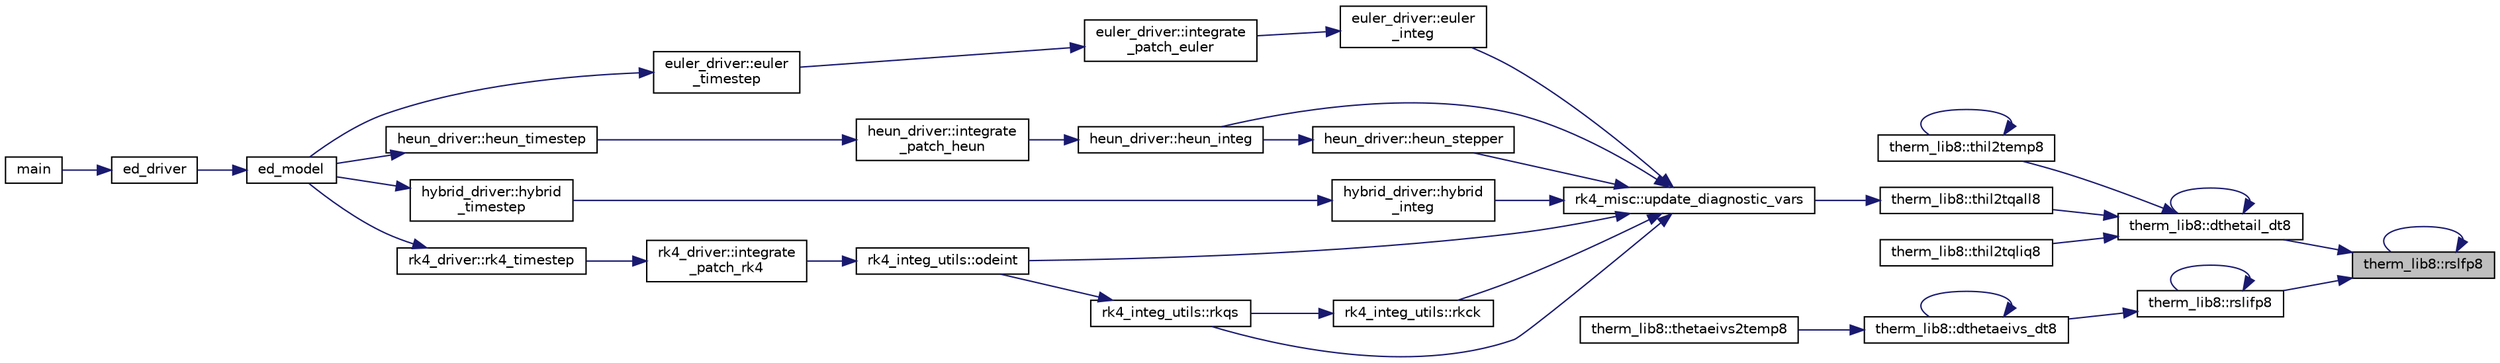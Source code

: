 digraph "therm_lib8::rslfp8"
{
 // LATEX_PDF_SIZE
  edge [fontname="Helvetica",fontsize="10",labelfontname="Helvetica",labelfontsize="10"];
  node [fontname="Helvetica",fontsize="10",shape=record];
  rankdir="RL";
  Node1 [label="therm_lib8::rslfp8",height=0.2,width=0.4,color="black", fillcolor="grey75", style="filled", fontcolor="black",tooltip=" "];
  Node1 -> Node2 [dir="back",color="midnightblue",fontsize="10",style="solid"];
  Node2 [label="therm_lib8::dthetail_dt8",height=0.2,width=0.4,color="black", fillcolor="white", style="filled",URL="$namespacetherm__lib8.html#acd882aa1f52e8cbaee8065ca35eb5867",tooltip=" "];
  Node2 -> Node2 [dir="back",color="midnightblue",fontsize="10",style="solid"];
  Node2 -> Node3 [dir="back",color="midnightblue",fontsize="10",style="solid"];
  Node3 [label="therm_lib8::thil2temp8",height=0.2,width=0.4,color="black", fillcolor="white", style="filled",URL="$namespacetherm__lib8.html#a7d009d0d3507e656b58c9eb70c747598",tooltip=" "];
  Node3 -> Node3 [dir="back",color="midnightblue",fontsize="10",style="solid"];
  Node2 -> Node4 [dir="back",color="midnightblue",fontsize="10",style="solid"];
  Node4 [label="therm_lib8::thil2tqall8",height=0.2,width=0.4,color="black", fillcolor="white", style="filled",URL="$namespacetherm__lib8.html#ac25af6f3203cd6cbf1e3933ae25eaeca",tooltip=" "];
  Node4 -> Node5 [dir="back",color="midnightblue",fontsize="10",style="solid"];
  Node5 [label="rk4_misc::update_diagnostic_vars",height=0.2,width=0.4,color="black", fillcolor="white", style="filled",URL="$namespacerk4__misc.html#a1d4d4a8632749f2ae1611575efdf75cb",tooltip=" "];
  Node5 -> Node6 [dir="back",color="midnightblue",fontsize="10",style="solid"];
  Node6 [label="euler_driver::euler\l_integ",height=0.2,width=0.4,color="black", fillcolor="white", style="filled",URL="$namespaceeuler__driver.html#aebf9f5fedece6cef3feb10e627f4e527",tooltip=" "];
  Node6 -> Node7 [dir="back",color="midnightblue",fontsize="10",style="solid"];
  Node7 [label="euler_driver::integrate\l_patch_euler",height=0.2,width=0.4,color="black", fillcolor="white", style="filled",URL="$namespaceeuler__driver.html#a22c3b83ca15e3a80e0c05371c83cedab",tooltip=" "];
  Node7 -> Node8 [dir="back",color="midnightblue",fontsize="10",style="solid"];
  Node8 [label="euler_driver::euler\l_timestep",height=0.2,width=0.4,color="black", fillcolor="white", style="filled",URL="$namespaceeuler__driver.html#a55664cda4554324c478d426edcc090ba",tooltip=" "];
  Node8 -> Node9 [dir="back",color="midnightblue",fontsize="10",style="solid"];
  Node9 [label="ed_model",height=0.2,width=0.4,color="black", fillcolor="white", style="filled",URL="$ed__model_8_f90.html#a9804b9ca3fcb1b4e17171d786d50c32c",tooltip="Begins, updates, and outputs results from ecosystem simulation."];
  Node9 -> Node10 [dir="back",color="midnightblue",fontsize="10",style="solid"];
  Node10 [label="ed_driver",height=0.2,width=0.4,color="black", fillcolor="white", style="filled",URL="$ed__driver_8_f90.html#a5706bd8bee60960fe8166de1870e47da",tooltip=" "];
  Node10 -> Node11 [dir="back",color="midnightblue",fontsize="10",style="solid"];
  Node11 [label="main",height=0.2,width=0.4,color="black", fillcolor="white", style="filled",URL="$edmain_8_f90.html#a8ec2266d83cd6c0b762cbcbc92c0af3d",tooltip=" "];
  Node5 -> Node12 [dir="back",color="midnightblue",fontsize="10",style="solid"];
  Node12 [label="heun_driver::heun_integ",height=0.2,width=0.4,color="black", fillcolor="white", style="filled",URL="$namespaceheun__driver.html#af9332131a749001cd8a8e0e010a2ad53",tooltip=" "];
  Node12 -> Node13 [dir="back",color="midnightblue",fontsize="10",style="solid"];
  Node13 [label="heun_driver::integrate\l_patch_heun",height=0.2,width=0.4,color="black", fillcolor="white", style="filled",URL="$namespaceheun__driver.html#abb1bb84ab9ad1d5dc5aec57b996752f8",tooltip=" "];
  Node13 -> Node14 [dir="back",color="midnightblue",fontsize="10",style="solid"];
  Node14 [label="heun_driver::heun_timestep",height=0.2,width=0.4,color="black", fillcolor="white", style="filled",URL="$namespaceheun__driver.html#afef0343ba81822423a4a5ebfa053686a",tooltip=" "];
  Node14 -> Node9 [dir="back",color="midnightblue",fontsize="10",style="solid"];
  Node5 -> Node15 [dir="back",color="midnightblue",fontsize="10",style="solid"];
  Node15 [label="heun_driver::heun_stepper",height=0.2,width=0.4,color="black", fillcolor="white", style="filled",URL="$namespaceheun__driver.html#a4c0c7b15d52471a427c0833e1d6e1918",tooltip=" "];
  Node15 -> Node12 [dir="back",color="midnightblue",fontsize="10",style="solid"];
  Node5 -> Node16 [dir="back",color="midnightblue",fontsize="10",style="solid"];
  Node16 [label="hybrid_driver::hybrid\l_integ",height=0.2,width=0.4,color="black", fillcolor="white", style="filled",URL="$namespacehybrid__driver.html#ad5f85fbe933837294251a604c869f7bb",tooltip=" "];
  Node16 -> Node17 [dir="back",color="midnightblue",fontsize="10",style="solid"];
  Node17 [label="hybrid_driver::hybrid\l_timestep",height=0.2,width=0.4,color="black", fillcolor="white", style="filled",URL="$namespacehybrid__driver.html#a579b44c8008742b4e1728108d2c7b0d3",tooltip=" "];
  Node17 -> Node9 [dir="back",color="midnightblue",fontsize="10",style="solid"];
  Node5 -> Node18 [dir="back",color="midnightblue",fontsize="10",style="solid"];
  Node18 [label="rk4_integ_utils::odeint",height=0.2,width=0.4,color="black", fillcolor="white", style="filled",URL="$namespacerk4__integ__utils.html#a479cb673a6f002065a13f3888a76fc5c",tooltip=" "];
  Node18 -> Node19 [dir="back",color="midnightblue",fontsize="10",style="solid"];
  Node19 [label="rk4_driver::integrate\l_patch_rk4",height=0.2,width=0.4,color="black", fillcolor="white", style="filled",URL="$namespacerk4__driver.html#a79d5c3b592f5f6ea9e9799a4f07e49a9",tooltip=" "];
  Node19 -> Node20 [dir="back",color="midnightblue",fontsize="10",style="solid"];
  Node20 [label="rk4_driver::rk4_timestep",height=0.2,width=0.4,color="black", fillcolor="white", style="filled",URL="$namespacerk4__driver.html#abf8bd20405c7ed6a7bab3bdb18d8de87",tooltip=" "];
  Node20 -> Node9 [dir="back",color="midnightblue",fontsize="10",style="solid"];
  Node5 -> Node21 [dir="back",color="midnightblue",fontsize="10",style="solid"];
  Node21 [label="rk4_integ_utils::rkck",height=0.2,width=0.4,color="black", fillcolor="white", style="filled",URL="$namespacerk4__integ__utils.html#adfa0dc6d3b4f52f123b93e810bdbf750",tooltip=" "];
  Node21 -> Node22 [dir="back",color="midnightblue",fontsize="10",style="solid"];
  Node22 [label="rk4_integ_utils::rkqs",height=0.2,width=0.4,color="black", fillcolor="white", style="filled",URL="$namespacerk4__integ__utils.html#acd30a6653bb12c1b9a567c90798cba59",tooltip=" "];
  Node22 -> Node18 [dir="back",color="midnightblue",fontsize="10",style="solid"];
  Node5 -> Node22 [dir="back",color="midnightblue",fontsize="10",style="solid"];
  Node2 -> Node23 [dir="back",color="midnightblue",fontsize="10",style="solid"];
  Node23 [label="therm_lib8::thil2tqliq8",height=0.2,width=0.4,color="black", fillcolor="white", style="filled",URL="$namespacetherm__lib8.html#aec7ba278ae89d43e89ab00a29a825416",tooltip=" "];
  Node1 -> Node1 [dir="back",color="midnightblue",fontsize="10",style="solid"];
  Node1 -> Node24 [dir="back",color="midnightblue",fontsize="10",style="solid"];
  Node24 [label="therm_lib8::rslifp8",height=0.2,width=0.4,color="black", fillcolor="white", style="filled",URL="$namespacetherm__lib8.html#ab015aacbfd2ec939e27197d7477f09a7",tooltip=" "];
  Node24 -> Node25 [dir="back",color="midnightblue",fontsize="10",style="solid"];
  Node25 [label="therm_lib8::dthetaeivs_dt8",height=0.2,width=0.4,color="black", fillcolor="white", style="filled",URL="$namespacetherm__lib8.html#a6f2144435a34b9e51e60dcab30877216",tooltip=" "];
  Node25 -> Node25 [dir="back",color="midnightblue",fontsize="10",style="solid"];
  Node25 -> Node26 [dir="back",color="midnightblue",fontsize="10",style="solid"];
  Node26 [label="therm_lib8::thetaeivs2temp8",height=0.2,width=0.4,color="black", fillcolor="white", style="filled",URL="$namespacetherm__lib8.html#a3a5271057d229a35bd188bd8cff5571b",tooltip=" "];
  Node24 -> Node24 [dir="back",color="midnightblue",fontsize="10",style="solid"];
}
